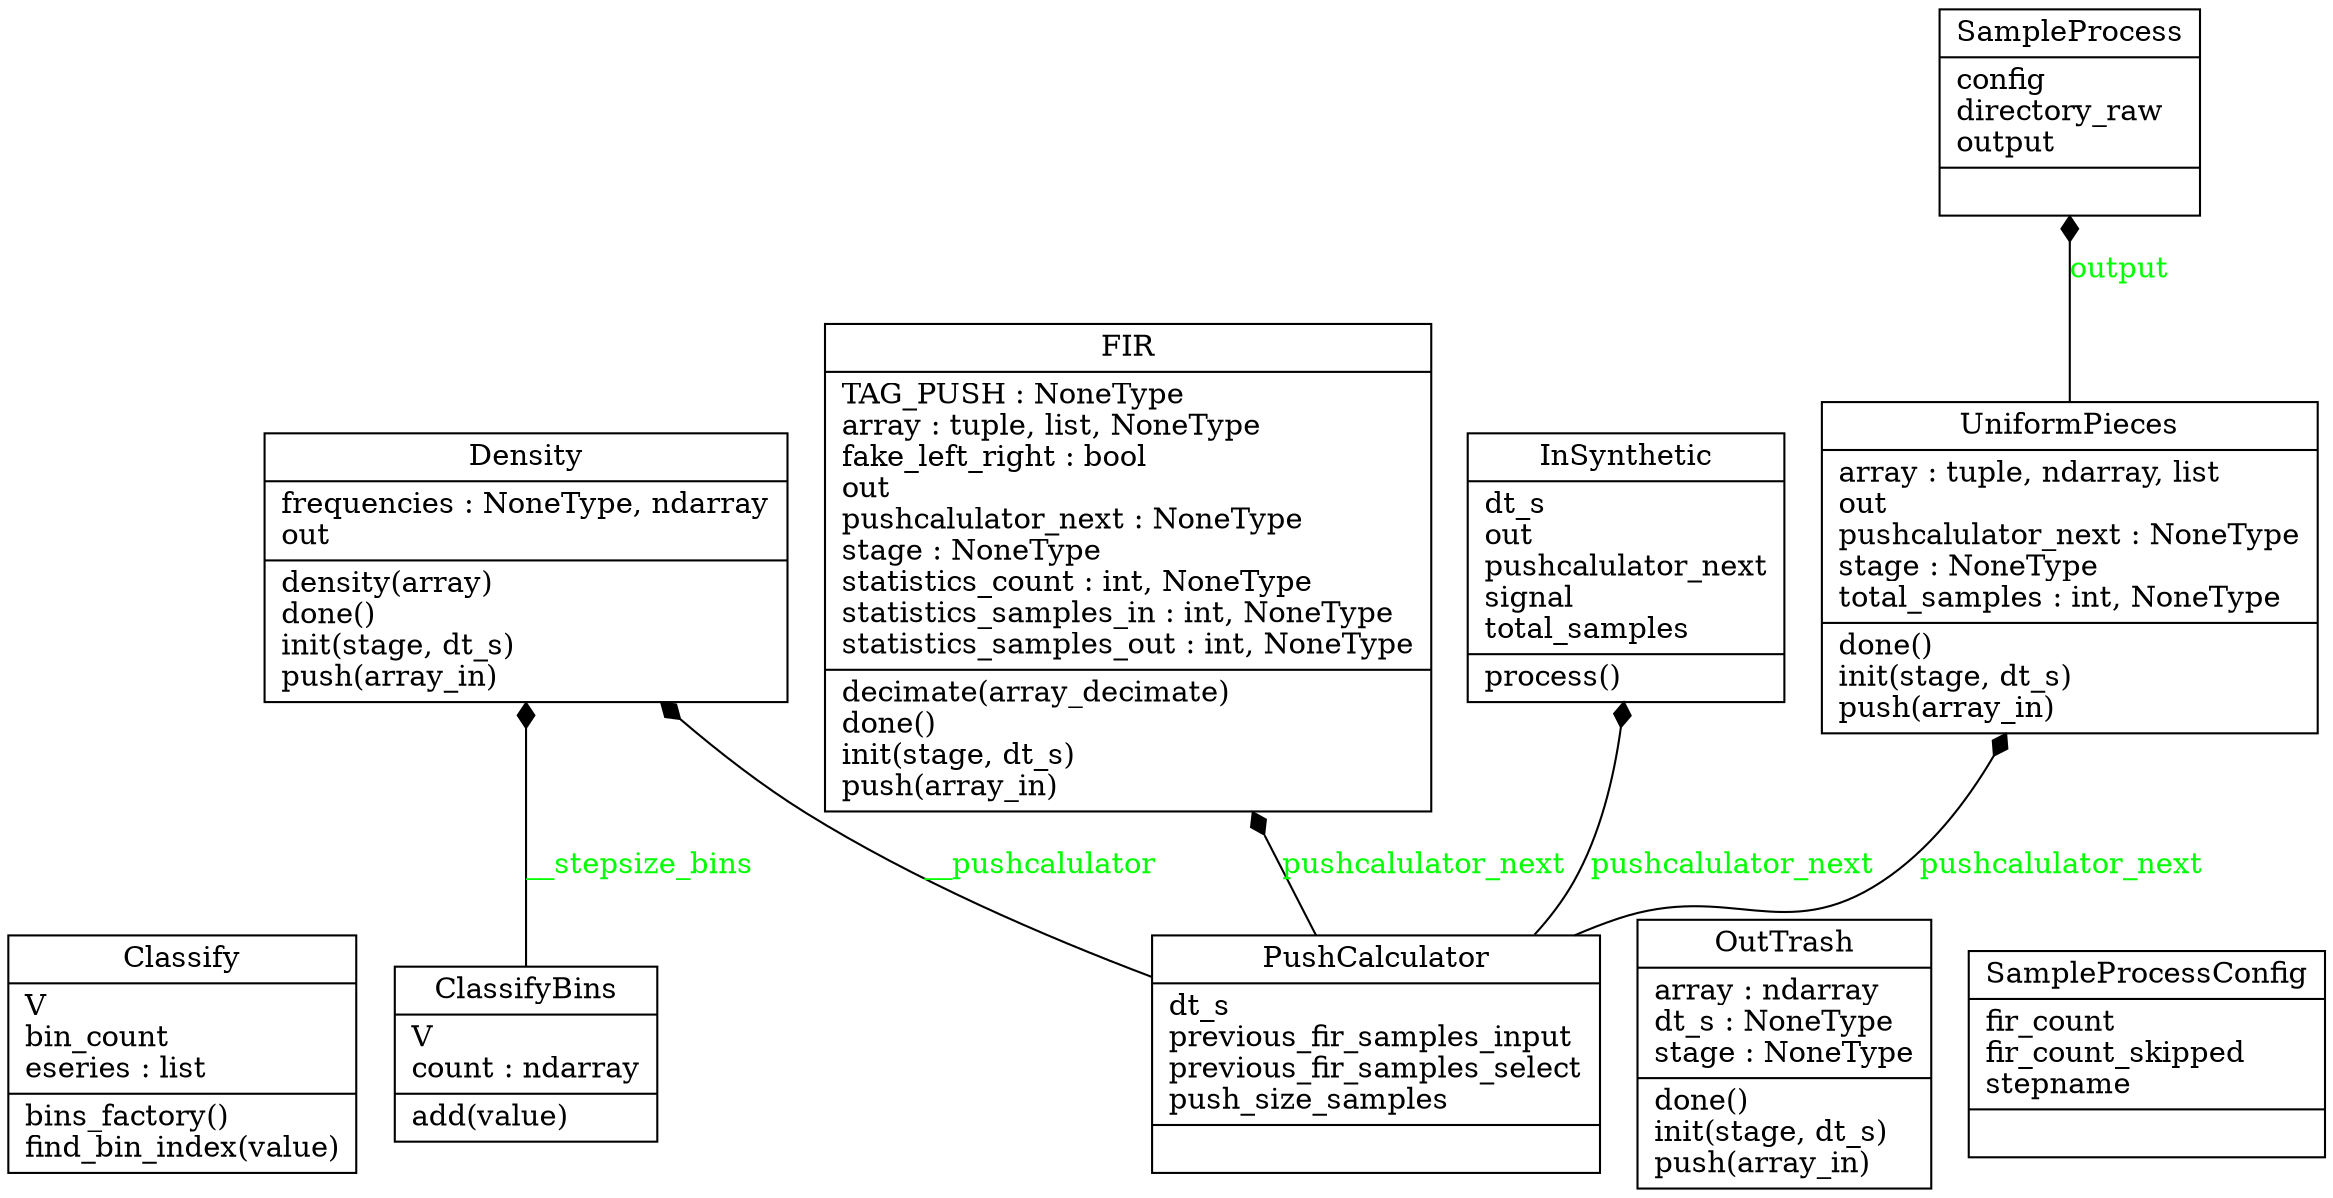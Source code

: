digraph "classes_FIR" {
charset="utf-8"
rankdir=BT
"0" [label="{Classify|V\lbin_count\leseries : list\l|bins_factory()\lfind_bin_index(value)\l}", shape="record"];
"1" [label="{ClassifyBins|V\lcount : ndarray\l|add(value)\l}", shape="record"];
"2" [label="{Density|frequencies : NoneType, ndarray\lout\l|density(array)\ldone()\linit(stage, dt_s)\lpush(array_in)\l}", shape="record"];
"3" [label="{FIR|TAG_PUSH : NoneType\larray : tuple, list, NoneType\lfake_left_right : bool\lout\lpushcalulator_next : NoneType\lstage : NoneType\lstatistics_count : int, NoneType\lstatistics_samples_in : int, NoneType\lstatistics_samples_out : int, NoneType\l|decimate(array_decimate)\ldone()\linit(stage, dt_s)\lpush(array_in)\l}", shape="record"];
"4" [label="{InSynthetic|dt_s\lout\lpushcalulator_next\lsignal\ltotal_samples\l|process()\l}", shape="record"];
"5" [label="{OutTrash|array : ndarray\ldt_s : NoneType\lstage : NoneType\l|done()\linit(stage, dt_s)\lpush(array_in)\l}", shape="record"];
"6" [label="{PushCalculator|dt_s\lprevious_fir_samples_input\lprevious_fir_samples_select\lpush_size_samples\l|}", shape="record"];
"7" [label="{SampleProcess|config\ldirectory_raw\loutput\l|}", shape="record"];
"8" [label="{SampleProcessConfig|fir_count\lfir_count_skipped\lstepname\l|}", shape="record"];
"9" [label="{UniformPieces|array : tuple, ndarray, list\lout\lpushcalulator_next : NoneType\lstage : NoneType\ltotal_samples : int, NoneType\l|done()\linit(stage, dt_s)\lpush(array_in)\l}", shape="record"];
"1" -> "2" [arrowhead="diamond", arrowtail="none", fontcolor="green", label="__stepsize_bins", style="solid"];
"6" -> "2" [arrowhead="diamond", arrowtail="none", fontcolor="green", label="__pushcalulator", style="solid"];
"6" -> "3" [arrowhead="diamond", arrowtail="none", fontcolor="green", label="pushcalulator_next", style="solid"];
"6" -> "4" [arrowhead="diamond", arrowtail="none", fontcolor="green", label="pushcalulator_next", style="solid"];
"6" -> "9" [arrowhead="diamond", arrowtail="none", fontcolor="green", label="pushcalulator_next", style="solid"];
"9" -> "7" [arrowhead="diamond", arrowtail="none", fontcolor="green", label="output", style="solid"];
}
